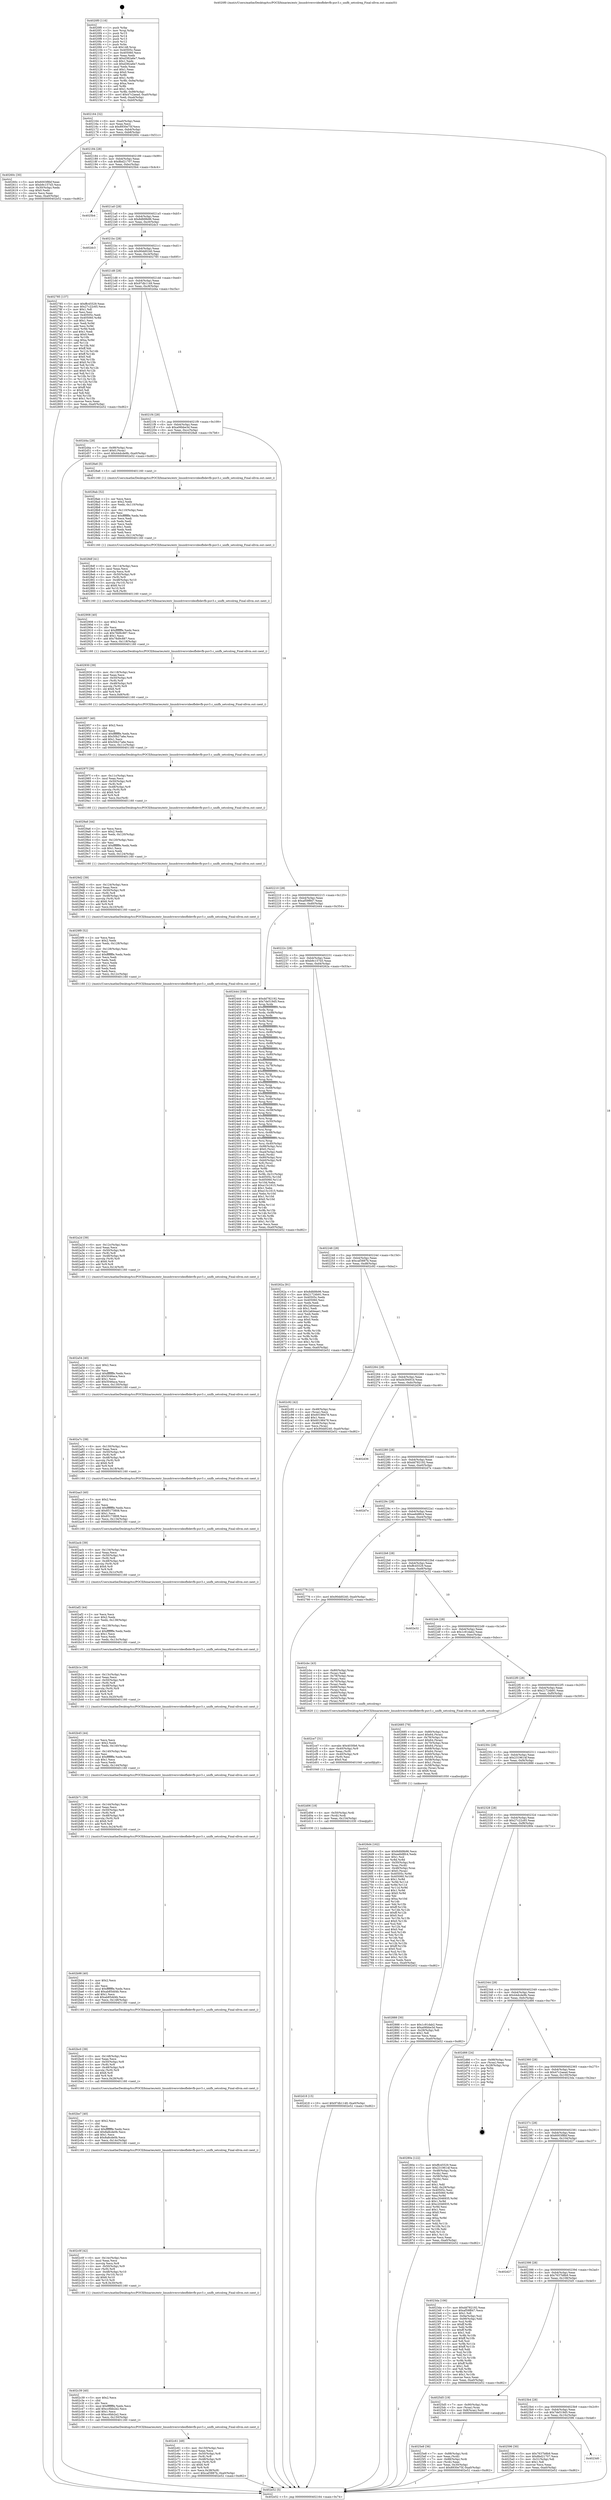 digraph "0x4020f0" {
  label = "0x4020f0 (/mnt/c/Users/mathe/Desktop/tcc/POCII/binaries/extr_linuxdriversvideofbdevfb-puv3.c_unifb_setcolreg_Final-ollvm.out::main(0))"
  labelloc = "t"
  node[shape=record]

  Entry [label="",width=0.3,height=0.3,shape=circle,fillcolor=black,style=filled]
  "0x402164" [label="{
     0x402164 [32]\l
     | [instrs]\l
     &nbsp;&nbsp;0x402164 \<+6\>: mov -0xa0(%rbp),%eax\l
     &nbsp;&nbsp;0x40216a \<+2\>: mov %eax,%ecx\l
     &nbsp;&nbsp;0x40216c \<+6\>: sub $0x8930e75f,%ecx\l
     &nbsp;&nbsp;0x402172 \<+6\>: mov %eax,-0xb4(%rbp)\l
     &nbsp;&nbsp;0x402178 \<+6\>: mov %ecx,-0xb8(%rbp)\l
     &nbsp;&nbsp;0x40217e \<+6\>: je 000000000040260c \<main+0x51c\>\l
  }"]
  "0x40260c" [label="{
     0x40260c [30]\l
     | [instrs]\l
     &nbsp;&nbsp;0x40260c \<+5\>: mov $0x6003f8bf,%eax\l
     &nbsp;&nbsp;0x402611 \<+5\>: mov $0xb9c157d3,%ecx\l
     &nbsp;&nbsp;0x402616 \<+3\>: mov -0x30(%rbp),%edx\l
     &nbsp;&nbsp;0x402619 \<+3\>: cmp $0x0,%edx\l
     &nbsp;&nbsp;0x40261c \<+3\>: cmove %ecx,%eax\l
     &nbsp;&nbsp;0x40261f \<+6\>: mov %eax,-0xa0(%rbp)\l
     &nbsp;&nbsp;0x402625 \<+5\>: jmp 0000000000402e52 \<main+0xd62\>\l
  }"]
  "0x402184" [label="{
     0x402184 [28]\l
     | [instrs]\l
     &nbsp;&nbsp;0x402184 \<+5\>: jmp 0000000000402189 \<main+0x99\>\l
     &nbsp;&nbsp;0x402189 \<+6\>: mov -0xb4(%rbp),%eax\l
     &nbsp;&nbsp;0x40218f \<+5\>: sub $0x8bd21707,%eax\l
     &nbsp;&nbsp;0x402194 \<+6\>: mov %eax,-0xbc(%rbp)\l
     &nbsp;&nbsp;0x40219a \<+6\>: je 00000000004025b4 \<main+0x4c4\>\l
  }"]
  Exit [label="",width=0.3,height=0.3,shape=circle,fillcolor=black,style=filled,peripheries=2]
  "0x4025b4" [label="{
     0x4025b4\l
  }", style=dashed]
  "0x4021a0" [label="{
     0x4021a0 [28]\l
     | [instrs]\l
     &nbsp;&nbsp;0x4021a0 \<+5\>: jmp 00000000004021a5 \<main+0xb5\>\l
     &nbsp;&nbsp;0x4021a5 \<+6\>: mov -0xb4(%rbp),%eax\l
     &nbsp;&nbsp;0x4021ab \<+5\>: sub $0x8dfd9b96,%eax\l
     &nbsp;&nbsp;0x4021b0 \<+6\>: mov %eax,-0xc0(%rbp)\l
     &nbsp;&nbsp;0x4021b6 \<+6\>: je 0000000000402dc3 \<main+0xcd3\>\l
  }"]
  "0x402d18" [label="{
     0x402d18 [15]\l
     | [instrs]\l
     &nbsp;&nbsp;0x402d18 \<+10\>: movl $0x97db1149,-0xa0(%rbp)\l
     &nbsp;&nbsp;0x402d22 \<+5\>: jmp 0000000000402e52 \<main+0xd62\>\l
  }"]
  "0x402dc3" [label="{
     0x402dc3\l
  }", style=dashed]
  "0x4021bc" [label="{
     0x4021bc [28]\l
     | [instrs]\l
     &nbsp;&nbsp;0x4021bc \<+5\>: jmp 00000000004021c1 \<main+0xd1\>\l
     &nbsp;&nbsp;0x4021c1 \<+6\>: mov -0xb4(%rbp),%eax\l
     &nbsp;&nbsp;0x4021c7 \<+5\>: sub $0x90dd0240,%eax\l
     &nbsp;&nbsp;0x4021cc \<+6\>: mov %eax,-0xc4(%rbp)\l
     &nbsp;&nbsp;0x4021d2 \<+6\>: je 0000000000402785 \<main+0x695\>\l
  }"]
  "0x402d06" [label="{
     0x402d06 [18]\l
     | [instrs]\l
     &nbsp;&nbsp;0x402d06 \<+4\>: mov -0x50(%rbp),%rdi\l
     &nbsp;&nbsp;0x402d0a \<+3\>: mov (%rdi),%rdi\l
     &nbsp;&nbsp;0x402d0d \<+6\>: mov %eax,-0x154(%rbp)\l
     &nbsp;&nbsp;0x402d13 \<+5\>: call 0000000000401030 \<free@plt\>\l
     | [calls]\l
     &nbsp;&nbsp;0x401030 \{1\} (unknown)\l
  }"]
  "0x402785" [label="{
     0x402785 [137]\l
     | [instrs]\l
     &nbsp;&nbsp;0x402785 \<+5\>: mov $0xffc45529,%eax\l
     &nbsp;&nbsp;0x40278a \<+5\>: mov $0x27c22c65,%ecx\l
     &nbsp;&nbsp;0x40278f \<+2\>: mov $0x1,%dl\l
     &nbsp;&nbsp;0x402791 \<+2\>: xor %esi,%esi\l
     &nbsp;&nbsp;0x402793 \<+7\>: mov 0x40505c,%edi\l
     &nbsp;&nbsp;0x40279a \<+8\>: mov 0x405060,%r8d\l
     &nbsp;&nbsp;0x4027a2 \<+3\>: sub $0x1,%esi\l
     &nbsp;&nbsp;0x4027a5 \<+3\>: mov %edi,%r9d\l
     &nbsp;&nbsp;0x4027a8 \<+3\>: add %esi,%r9d\l
     &nbsp;&nbsp;0x4027ab \<+4\>: imul %r9d,%edi\l
     &nbsp;&nbsp;0x4027af \<+3\>: and $0x1,%edi\l
     &nbsp;&nbsp;0x4027b2 \<+3\>: cmp $0x0,%edi\l
     &nbsp;&nbsp;0x4027b5 \<+4\>: sete %r10b\l
     &nbsp;&nbsp;0x4027b9 \<+4\>: cmp $0xa,%r8d\l
     &nbsp;&nbsp;0x4027bd \<+4\>: setl %r11b\l
     &nbsp;&nbsp;0x4027c1 \<+3\>: mov %r10b,%bl\l
     &nbsp;&nbsp;0x4027c4 \<+3\>: xor $0xff,%bl\l
     &nbsp;&nbsp;0x4027c7 \<+3\>: mov %r11b,%r14b\l
     &nbsp;&nbsp;0x4027ca \<+4\>: xor $0xff,%r14b\l
     &nbsp;&nbsp;0x4027ce \<+3\>: xor $0x0,%dl\l
     &nbsp;&nbsp;0x4027d1 \<+3\>: mov %bl,%r15b\l
     &nbsp;&nbsp;0x4027d4 \<+4\>: and $0x0,%r15b\l
     &nbsp;&nbsp;0x4027d8 \<+3\>: and %dl,%r10b\l
     &nbsp;&nbsp;0x4027db \<+3\>: mov %r14b,%r12b\l
     &nbsp;&nbsp;0x4027de \<+4\>: and $0x0,%r12b\l
     &nbsp;&nbsp;0x4027e2 \<+3\>: and %dl,%r11b\l
     &nbsp;&nbsp;0x4027e5 \<+3\>: or %r10b,%r15b\l
     &nbsp;&nbsp;0x4027e8 \<+3\>: or %r11b,%r12b\l
     &nbsp;&nbsp;0x4027eb \<+3\>: xor %r12b,%r15b\l
     &nbsp;&nbsp;0x4027ee \<+3\>: or %r14b,%bl\l
     &nbsp;&nbsp;0x4027f1 \<+3\>: xor $0xff,%bl\l
     &nbsp;&nbsp;0x4027f4 \<+3\>: or $0x0,%dl\l
     &nbsp;&nbsp;0x4027f7 \<+2\>: and %dl,%bl\l
     &nbsp;&nbsp;0x4027f9 \<+3\>: or %bl,%r15b\l
     &nbsp;&nbsp;0x4027fc \<+4\>: test $0x1,%r15b\l
     &nbsp;&nbsp;0x402800 \<+3\>: cmovne %ecx,%eax\l
     &nbsp;&nbsp;0x402803 \<+6\>: mov %eax,-0xa0(%rbp)\l
     &nbsp;&nbsp;0x402809 \<+5\>: jmp 0000000000402e52 \<main+0xd62\>\l
  }"]
  "0x4021d8" [label="{
     0x4021d8 [28]\l
     | [instrs]\l
     &nbsp;&nbsp;0x4021d8 \<+5\>: jmp 00000000004021dd \<main+0xed\>\l
     &nbsp;&nbsp;0x4021dd \<+6\>: mov -0xb4(%rbp),%eax\l
     &nbsp;&nbsp;0x4021e3 \<+5\>: sub $0x97db1149,%eax\l
     &nbsp;&nbsp;0x4021e8 \<+6\>: mov %eax,-0xc8(%rbp)\l
     &nbsp;&nbsp;0x4021ee \<+6\>: je 0000000000402d4a \<main+0xc5a\>\l
  }"]
  "0x402ce7" [label="{
     0x402ce7 [31]\l
     | [instrs]\l
     &nbsp;&nbsp;0x402ce7 \<+10\>: movabs $0x4030b6,%rdi\l
     &nbsp;&nbsp;0x402cf1 \<+4\>: mov -0x40(%rbp),%r9\l
     &nbsp;&nbsp;0x402cf5 \<+3\>: mov %eax,(%r9)\l
     &nbsp;&nbsp;0x402cf8 \<+4\>: mov -0x40(%rbp),%r9\l
     &nbsp;&nbsp;0x402cfc \<+3\>: mov (%r9),%esi\l
     &nbsp;&nbsp;0x402cff \<+2\>: mov $0x0,%al\l
     &nbsp;&nbsp;0x402d01 \<+5\>: call 0000000000401040 \<printf@plt\>\l
     | [calls]\l
     &nbsp;&nbsp;0x401040 \{1\} (unknown)\l
  }"]
  "0x402d4a" [label="{
     0x402d4a [28]\l
     | [instrs]\l
     &nbsp;&nbsp;0x402d4a \<+7\>: mov -0x98(%rbp),%rax\l
     &nbsp;&nbsp;0x402d51 \<+6\>: movl $0x0,(%rax)\l
     &nbsp;&nbsp;0x402d57 \<+10\>: movl $0x44dcde9b,-0xa0(%rbp)\l
     &nbsp;&nbsp;0x402d61 \<+5\>: jmp 0000000000402e52 \<main+0xd62\>\l
  }"]
  "0x4021f4" [label="{
     0x4021f4 [28]\l
     | [instrs]\l
     &nbsp;&nbsp;0x4021f4 \<+5\>: jmp 00000000004021f9 \<main+0x109\>\l
     &nbsp;&nbsp;0x4021f9 \<+6\>: mov -0xb4(%rbp),%eax\l
     &nbsp;&nbsp;0x4021ff \<+5\>: sub $0xa06bbe3d,%eax\l
     &nbsp;&nbsp;0x402204 \<+6\>: mov %eax,-0xcc(%rbp)\l
     &nbsp;&nbsp;0x40220a \<+6\>: je 00000000004028a6 \<main+0x7b6\>\l
  }"]
  "0x402c61" [label="{
     0x402c61 [49]\l
     | [instrs]\l
     &nbsp;&nbsp;0x402c61 \<+6\>: mov -0x150(%rbp),%ecx\l
     &nbsp;&nbsp;0x402c67 \<+3\>: imul %eax,%ecx\l
     &nbsp;&nbsp;0x402c6a \<+4\>: mov -0x50(%rbp),%r8\l
     &nbsp;&nbsp;0x402c6e \<+3\>: mov (%r8),%r8\l
     &nbsp;&nbsp;0x402c71 \<+4\>: mov -0x48(%rbp),%r9\l
     &nbsp;&nbsp;0x402c75 \<+3\>: movslq (%r9),%r9\l
     &nbsp;&nbsp;0x402c78 \<+4\>: shl $0x6,%r9\l
     &nbsp;&nbsp;0x402c7c \<+3\>: add %r9,%r8\l
     &nbsp;&nbsp;0x402c7f \<+4\>: mov %ecx,0x38(%r8)\l
     &nbsp;&nbsp;0x402c83 \<+10\>: movl $0xcaf3887b,-0xa0(%rbp)\l
     &nbsp;&nbsp;0x402c8d \<+5\>: jmp 0000000000402e52 \<main+0xd62\>\l
  }"]
  "0x4028a6" [label="{
     0x4028a6 [5]\l
     | [instrs]\l
     &nbsp;&nbsp;0x4028a6 \<+5\>: call 0000000000401160 \<next_i\>\l
     | [calls]\l
     &nbsp;&nbsp;0x401160 \{1\} (/mnt/c/Users/mathe/Desktop/tcc/POCII/binaries/extr_linuxdriversvideofbdevfb-puv3.c_unifb_setcolreg_Final-ollvm.out::next_i)\l
  }"]
  "0x402210" [label="{
     0x402210 [28]\l
     | [instrs]\l
     &nbsp;&nbsp;0x402210 \<+5\>: jmp 0000000000402215 \<main+0x125\>\l
     &nbsp;&nbsp;0x402215 \<+6\>: mov -0xb4(%rbp),%eax\l
     &nbsp;&nbsp;0x40221b \<+5\>: sub $0xaf59f847,%eax\l
     &nbsp;&nbsp;0x402220 \<+6\>: mov %eax,-0xd0(%rbp)\l
     &nbsp;&nbsp;0x402226 \<+6\>: je 0000000000402444 \<main+0x354\>\l
  }"]
  "0x402c39" [label="{
     0x402c39 [40]\l
     | [instrs]\l
     &nbsp;&nbsp;0x402c39 \<+5\>: mov $0x2,%ecx\l
     &nbsp;&nbsp;0x402c3e \<+1\>: cltd\l
     &nbsp;&nbsp;0x402c3f \<+2\>: idiv %ecx\l
     &nbsp;&nbsp;0x402c41 \<+6\>: imul $0xfffffffe,%edx,%ecx\l
     &nbsp;&nbsp;0x402c47 \<+6\>: add $0xcc6bb2e2,%ecx\l
     &nbsp;&nbsp;0x402c4d \<+3\>: add $0x1,%ecx\l
     &nbsp;&nbsp;0x402c50 \<+6\>: sub $0xcc6bb2e2,%ecx\l
     &nbsp;&nbsp;0x402c56 \<+6\>: mov %ecx,-0x150(%rbp)\l
     &nbsp;&nbsp;0x402c5c \<+5\>: call 0000000000401160 \<next_i\>\l
     | [calls]\l
     &nbsp;&nbsp;0x401160 \{1\} (/mnt/c/Users/mathe/Desktop/tcc/POCII/binaries/extr_linuxdriversvideofbdevfb-puv3.c_unifb_setcolreg_Final-ollvm.out::next_i)\l
  }"]
  "0x402444" [label="{
     0x402444 [338]\l
     | [instrs]\l
     &nbsp;&nbsp;0x402444 \<+5\>: mov $0xdd782192,%eax\l
     &nbsp;&nbsp;0x402449 \<+5\>: mov $0x7de519d5,%ecx\l
     &nbsp;&nbsp;0x40244e \<+3\>: mov %rsp,%rdx\l
     &nbsp;&nbsp;0x402451 \<+4\>: add $0xfffffffffffffff0,%rdx\l
     &nbsp;&nbsp;0x402455 \<+3\>: mov %rdx,%rsp\l
     &nbsp;&nbsp;0x402458 \<+7\>: mov %rdx,-0x98(%rbp)\l
     &nbsp;&nbsp;0x40245f \<+3\>: mov %rsp,%rdx\l
     &nbsp;&nbsp;0x402462 \<+4\>: add $0xfffffffffffffff0,%rdx\l
     &nbsp;&nbsp;0x402466 \<+3\>: mov %rdx,%rsp\l
     &nbsp;&nbsp;0x402469 \<+3\>: mov %rsp,%rsi\l
     &nbsp;&nbsp;0x40246c \<+4\>: add $0xfffffffffffffff0,%rsi\l
     &nbsp;&nbsp;0x402470 \<+3\>: mov %rsi,%rsp\l
     &nbsp;&nbsp;0x402473 \<+7\>: mov %rsi,-0x90(%rbp)\l
     &nbsp;&nbsp;0x40247a \<+3\>: mov %rsp,%rsi\l
     &nbsp;&nbsp;0x40247d \<+4\>: add $0xfffffffffffffff0,%rsi\l
     &nbsp;&nbsp;0x402481 \<+3\>: mov %rsi,%rsp\l
     &nbsp;&nbsp;0x402484 \<+7\>: mov %rsi,-0x88(%rbp)\l
     &nbsp;&nbsp;0x40248b \<+3\>: mov %rsp,%rsi\l
     &nbsp;&nbsp;0x40248e \<+4\>: add $0xfffffffffffffff0,%rsi\l
     &nbsp;&nbsp;0x402492 \<+3\>: mov %rsi,%rsp\l
     &nbsp;&nbsp;0x402495 \<+4\>: mov %rsi,-0x80(%rbp)\l
     &nbsp;&nbsp;0x402499 \<+3\>: mov %rsp,%rsi\l
     &nbsp;&nbsp;0x40249c \<+4\>: add $0xfffffffffffffff0,%rsi\l
     &nbsp;&nbsp;0x4024a0 \<+3\>: mov %rsi,%rsp\l
     &nbsp;&nbsp;0x4024a3 \<+4\>: mov %rsi,-0x78(%rbp)\l
     &nbsp;&nbsp;0x4024a7 \<+3\>: mov %rsp,%rsi\l
     &nbsp;&nbsp;0x4024aa \<+4\>: add $0xfffffffffffffff0,%rsi\l
     &nbsp;&nbsp;0x4024ae \<+3\>: mov %rsi,%rsp\l
     &nbsp;&nbsp;0x4024b1 \<+4\>: mov %rsi,-0x70(%rbp)\l
     &nbsp;&nbsp;0x4024b5 \<+3\>: mov %rsp,%rsi\l
     &nbsp;&nbsp;0x4024b8 \<+4\>: add $0xfffffffffffffff0,%rsi\l
     &nbsp;&nbsp;0x4024bc \<+3\>: mov %rsi,%rsp\l
     &nbsp;&nbsp;0x4024bf \<+4\>: mov %rsi,-0x68(%rbp)\l
     &nbsp;&nbsp;0x4024c3 \<+3\>: mov %rsp,%rsi\l
     &nbsp;&nbsp;0x4024c6 \<+4\>: add $0xfffffffffffffff0,%rsi\l
     &nbsp;&nbsp;0x4024ca \<+3\>: mov %rsi,%rsp\l
     &nbsp;&nbsp;0x4024cd \<+4\>: mov %rsi,-0x60(%rbp)\l
     &nbsp;&nbsp;0x4024d1 \<+3\>: mov %rsp,%rsi\l
     &nbsp;&nbsp;0x4024d4 \<+4\>: add $0xfffffffffffffff0,%rsi\l
     &nbsp;&nbsp;0x4024d8 \<+3\>: mov %rsi,%rsp\l
     &nbsp;&nbsp;0x4024db \<+4\>: mov %rsi,-0x58(%rbp)\l
     &nbsp;&nbsp;0x4024df \<+3\>: mov %rsp,%rsi\l
     &nbsp;&nbsp;0x4024e2 \<+4\>: add $0xfffffffffffffff0,%rsi\l
     &nbsp;&nbsp;0x4024e6 \<+3\>: mov %rsi,%rsp\l
     &nbsp;&nbsp;0x4024e9 \<+4\>: mov %rsi,-0x50(%rbp)\l
     &nbsp;&nbsp;0x4024ed \<+3\>: mov %rsp,%rsi\l
     &nbsp;&nbsp;0x4024f0 \<+4\>: add $0xfffffffffffffff0,%rsi\l
     &nbsp;&nbsp;0x4024f4 \<+3\>: mov %rsi,%rsp\l
     &nbsp;&nbsp;0x4024f7 \<+4\>: mov %rsi,-0x48(%rbp)\l
     &nbsp;&nbsp;0x4024fb \<+3\>: mov %rsp,%rsi\l
     &nbsp;&nbsp;0x4024fe \<+4\>: add $0xfffffffffffffff0,%rsi\l
     &nbsp;&nbsp;0x402502 \<+3\>: mov %rsi,%rsp\l
     &nbsp;&nbsp;0x402505 \<+4\>: mov %rsi,-0x40(%rbp)\l
     &nbsp;&nbsp;0x402509 \<+7\>: mov -0x98(%rbp),%rsi\l
     &nbsp;&nbsp;0x402510 \<+6\>: movl $0x0,(%rsi)\l
     &nbsp;&nbsp;0x402516 \<+6\>: mov -0xa4(%rbp),%edi\l
     &nbsp;&nbsp;0x40251c \<+2\>: mov %edi,(%rdx)\l
     &nbsp;&nbsp;0x40251e \<+7\>: mov -0x90(%rbp),%rsi\l
     &nbsp;&nbsp;0x402525 \<+7\>: mov -0xb0(%rbp),%r8\l
     &nbsp;&nbsp;0x40252c \<+3\>: mov %r8,(%rsi)\l
     &nbsp;&nbsp;0x40252f \<+3\>: cmpl $0x2,(%rdx)\l
     &nbsp;&nbsp;0x402532 \<+4\>: setne %r9b\l
     &nbsp;&nbsp;0x402536 \<+4\>: and $0x1,%r9b\l
     &nbsp;&nbsp;0x40253a \<+4\>: mov %r9b,-0x31(%rbp)\l
     &nbsp;&nbsp;0x40253e \<+8\>: mov 0x40505c,%r10d\l
     &nbsp;&nbsp;0x402546 \<+8\>: mov 0x405060,%r11d\l
     &nbsp;&nbsp;0x40254e \<+3\>: mov %r10d,%ebx\l
     &nbsp;&nbsp;0x402551 \<+6\>: add $0xe15c1615,%ebx\l
     &nbsp;&nbsp;0x402557 \<+3\>: sub $0x1,%ebx\l
     &nbsp;&nbsp;0x40255a \<+6\>: sub $0xe15c1615,%ebx\l
     &nbsp;&nbsp;0x402560 \<+4\>: imul %ebx,%r10d\l
     &nbsp;&nbsp;0x402564 \<+4\>: and $0x1,%r10d\l
     &nbsp;&nbsp;0x402568 \<+4\>: cmp $0x0,%r10d\l
     &nbsp;&nbsp;0x40256c \<+4\>: sete %r9b\l
     &nbsp;&nbsp;0x402570 \<+4\>: cmp $0xa,%r11d\l
     &nbsp;&nbsp;0x402574 \<+4\>: setl %r14b\l
     &nbsp;&nbsp;0x402578 \<+3\>: mov %r9b,%r15b\l
     &nbsp;&nbsp;0x40257b \<+3\>: and %r14b,%r15b\l
     &nbsp;&nbsp;0x40257e \<+3\>: xor %r14b,%r9b\l
     &nbsp;&nbsp;0x402581 \<+3\>: or %r9b,%r15b\l
     &nbsp;&nbsp;0x402584 \<+4\>: test $0x1,%r15b\l
     &nbsp;&nbsp;0x402588 \<+3\>: cmovne %ecx,%eax\l
     &nbsp;&nbsp;0x40258b \<+6\>: mov %eax,-0xa0(%rbp)\l
     &nbsp;&nbsp;0x402591 \<+5\>: jmp 0000000000402e52 \<main+0xd62\>\l
  }"]
  "0x40222c" [label="{
     0x40222c [28]\l
     | [instrs]\l
     &nbsp;&nbsp;0x40222c \<+5\>: jmp 0000000000402231 \<main+0x141\>\l
     &nbsp;&nbsp;0x402231 \<+6\>: mov -0xb4(%rbp),%eax\l
     &nbsp;&nbsp;0x402237 \<+5\>: sub $0xb9c157d3,%eax\l
     &nbsp;&nbsp;0x40223c \<+6\>: mov %eax,-0xd4(%rbp)\l
     &nbsp;&nbsp;0x402242 \<+6\>: je 000000000040262a \<main+0x53a\>\l
  }"]
  "0x402c0f" [label="{
     0x402c0f [42]\l
     | [instrs]\l
     &nbsp;&nbsp;0x402c0f \<+6\>: mov -0x14c(%rbp),%ecx\l
     &nbsp;&nbsp;0x402c15 \<+3\>: imul %eax,%ecx\l
     &nbsp;&nbsp;0x402c18 \<+3\>: movslq %ecx,%r8\l
     &nbsp;&nbsp;0x402c1b \<+4\>: mov -0x50(%rbp),%r9\l
     &nbsp;&nbsp;0x402c1f \<+3\>: mov (%r9),%r9\l
     &nbsp;&nbsp;0x402c22 \<+4\>: mov -0x48(%rbp),%r10\l
     &nbsp;&nbsp;0x402c26 \<+3\>: movslq (%r10),%r10\l
     &nbsp;&nbsp;0x402c29 \<+4\>: shl $0x6,%r10\l
     &nbsp;&nbsp;0x402c2d \<+3\>: add %r10,%r9\l
     &nbsp;&nbsp;0x402c30 \<+4\>: mov %r8,0x30(%r9)\l
     &nbsp;&nbsp;0x402c34 \<+5\>: call 0000000000401160 \<next_i\>\l
     | [calls]\l
     &nbsp;&nbsp;0x401160 \{1\} (/mnt/c/Users/mathe/Desktop/tcc/POCII/binaries/extr_linuxdriversvideofbdevfb-puv3.c_unifb_setcolreg_Final-ollvm.out::next_i)\l
  }"]
  "0x40262a" [label="{
     0x40262a [91]\l
     | [instrs]\l
     &nbsp;&nbsp;0x40262a \<+5\>: mov $0x8dfd9b96,%eax\l
     &nbsp;&nbsp;0x40262f \<+5\>: mov $0x21724b91,%ecx\l
     &nbsp;&nbsp;0x402634 \<+7\>: mov 0x40505c,%edx\l
     &nbsp;&nbsp;0x40263b \<+7\>: mov 0x405060,%esi\l
     &nbsp;&nbsp;0x402642 \<+2\>: mov %edx,%edi\l
     &nbsp;&nbsp;0x402644 \<+6\>: add $0x2a64eae1,%edi\l
     &nbsp;&nbsp;0x40264a \<+3\>: sub $0x1,%edi\l
     &nbsp;&nbsp;0x40264d \<+6\>: sub $0x2a64eae1,%edi\l
     &nbsp;&nbsp;0x402653 \<+3\>: imul %edi,%edx\l
     &nbsp;&nbsp;0x402656 \<+3\>: and $0x1,%edx\l
     &nbsp;&nbsp;0x402659 \<+3\>: cmp $0x0,%edx\l
     &nbsp;&nbsp;0x40265c \<+4\>: sete %r8b\l
     &nbsp;&nbsp;0x402660 \<+3\>: cmp $0xa,%esi\l
     &nbsp;&nbsp;0x402663 \<+4\>: setl %r9b\l
     &nbsp;&nbsp;0x402667 \<+3\>: mov %r8b,%r10b\l
     &nbsp;&nbsp;0x40266a \<+3\>: and %r9b,%r10b\l
     &nbsp;&nbsp;0x40266d \<+3\>: xor %r9b,%r8b\l
     &nbsp;&nbsp;0x402670 \<+3\>: or %r8b,%r10b\l
     &nbsp;&nbsp;0x402673 \<+4\>: test $0x1,%r10b\l
     &nbsp;&nbsp;0x402677 \<+3\>: cmovne %ecx,%eax\l
     &nbsp;&nbsp;0x40267a \<+6\>: mov %eax,-0xa0(%rbp)\l
     &nbsp;&nbsp;0x402680 \<+5\>: jmp 0000000000402e52 \<main+0xd62\>\l
  }"]
  "0x402248" [label="{
     0x402248 [28]\l
     | [instrs]\l
     &nbsp;&nbsp;0x402248 \<+5\>: jmp 000000000040224d \<main+0x15d\>\l
     &nbsp;&nbsp;0x40224d \<+6\>: mov -0xb4(%rbp),%eax\l
     &nbsp;&nbsp;0x402253 \<+5\>: sub $0xcaf3887b,%eax\l
     &nbsp;&nbsp;0x402258 \<+6\>: mov %eax,-0xd8(%rbp)\l
     &nbsp;&nbsp;0x40225e \<+6\>: je 0000000000402c92 \<main+0xba2\>\l
  }"]
  "0x402be7" [label="{
     0x402be7 [40]\l
     | [instrs]\l
     &nbsp;&nbsp;0x402be7 \<+5\>: mov $0x2,%ecx\l
     &nbsp;&nbsp;0x402bec \<+1\>: cltd\l
     &nbsp;&nbsp;0x402bed \<+2\>: idiv %ecx\l
     &nbsp;&nbsp;0x402bef \<+6\>: imul $0xfffffffe,%edx,%ecx\l
     &nbsp;&nbsp;0x402bf5 \<+6\>: add $0x8a8cde0b,%ecx\l
     &nbsp;&nbsp;0x402bfb \<+3\>: add $0x1,%ecx\l
     &nbsp;&nbsp;0x402bfe \<+6\>: sub $0x8a8cde0b,%ecx\l
     &nbsp;&nbsp;0x402c04 \<+6\>: mov %ecx,-0x14c(%rbp)\l
     &nbsp;&nbsp;0x402c0a \<+5\>: call 0000000000401160 \<next_i\>\l
     | [calls]\l
     &nbsp;&nbsp;0x401160 \{1\} (/mnt/c/Users/mathe/Desktop/tcc/POCII/binaries/extr_linuxdriversvideofbdevfb-puv3.c_unifb_setcolreg_Final-ollvm.out::next_i)\l
  }"]
  "0x402c92" [label="{
     0x402c92 [42]\l
     | [instrs]\l
     &nbsp;&nbsp;0x402c92 \<+4\>: mov -0x48(%rbp),%rax\l
     &nbsp;&nbsp;0x402c96 \<+2\>: mov (%rax),%ecx\l
     &nbsp;&nbsp;0x402c98 \<+6\>: add $0x60198478,%ecx\l
     &nbsp;&nbsp;0x402c9e \<+3\>: add $0x1,%ecx\l
     &nbsp;&nbsp;0x402ca1 \<+6\>: sub $0x60198478,%ecx\l
     &nbsp;&nbsp;0x402ca7 \<+4\>: mov -0x48(%rbp),%rax\l
     &nbsp;&nbsp;0x402cab \<+2\>: mov %ecx,(%rax)\l
     &nbsp;&nbsp;0x402cad \<+10\>: movl $0x90dd0240,-0xa0(%rbp)\l
     &nbsp;&nbsp;0x402cb7 \<+5\>: jmp 0000000000402e52 \<main+0xd62\>\l
  }"]
  "0x402264" [label="{
     0x402264 [28]\l
     | [instrs]\l
     &nbsp;&nbsp;0x402264 \<+5\>: jmp 0000000000402269 \<main+0x179\>\l
     &nbsp;&nbsp;0x402269 \<+6\>: mov -0xb4(%rbp),%eax\l
     &nbsp;&nbsp;0x40226f \<+5\>: sub $0xd439491b,%eax\l
     &nbsp;&nbsp;0x402274 \<+6\>: mov %eax,-0xdc(%rbp)\l
     &nbsp;&nbsp;0x40227a \<+6\>: je 0000000000402d36 \<main+0xc46\>\l
  }"]
  "0x402bc0" [label="{
     0x402bc0 [39]\l
     | [instrs]\l
     &nbsp;&nbsp;0x402bc0 \<+6\>: mov -0x148(%rbp),%ecx\l
     &nbsp;&nbsp;0x402bc6 \<+3\>: imul %eax,%ecx\l
     &nbsp;&nbsp;0x402bc9 \<+4\>: mov -0x50(%rbp),%r8\l
     &nbsp;&nbsp;0x402bcd \<+3\>: mov (%r8),%r8\l
     &nbsp;&nbsp;0x402bd0 \<+4\>: mov -0x48(%rbp),%r9\l
     &nbsp;&nbsp;0x402bd4 \<+3\>: movslq (%r9),%r9\l
     &nbsp;&nbsp;0x402bd7 \<+4\>: shl $0x6,%r9\l
     &nbsp;&nbsp;0x402bdb \<+3\>: add %r9,%r8\l
     &nbsp;&nbsp;0x402bde \<+4\>: mov %ecx,0x28(%r8)\l
     &nbsp;&nbsp;0x402be2 \<+5\>: call 0000000000401160 \<next_i\>\l
     | [calls]\l
     &nbsp;&nbsp;0x401160 \{1\} (/mnt/c/Users/mathe/Desktop/tcc/POCII/binaries/extr_linuxdriversvideofbdevfb-puv3.c_unifb_setcolreg_Final-ollvm.out::next_i)\l
  }"]
  "0x402d36" [label="{
     0x402d36\l
  }", style=dashed]
  "0x402280" [label="{
     0x402280 [28]\l
     | [instrs]\l
     &nbsp;&nbsp;0x402280 \<+5\>: jmp 0000000000402285 \<main+0x195\>\l
     &nbsp;&nbsp;0x402285 \<+6\>: mov -0xb4(%rbp),%eax\l
     &nbsp;&nbsp;0x40228b \<+5\>: sub $0xdd782192,%eax\l
     &nbsp;&nbsp;0x402290 \<+6\>: mov %eax,-0xe0(%rbp)\l
     &nbsp;&nbsp;0x402296 \<+6\>: je 0000000000402d7e \<main+0xc8e\>\l
  }"]
  "0x402b98" [label="{
     0x402b98 [40]\l
     | [instrs]\l
     &nbsp;&nbsp;0x402b98 \<+5\>: mov $0x2,%ecx\l
     &nbsp;&nbsp;0x402b9d \<+1\>: cltd\l
     &nbsp;&nbsp;0x402b9e \<+2\>: idiv %ecx\l
     &nbsp;&nbsp;0x402ba0 \<+6\>: imul $0xfffffffe,%edx,%ecx\l
     &nbsp;&nbsp;0x402ba6 \<+6\>: add $0xab85dd4b,%ecx\l
     &nbsp;&nbsp;0x402bac \<+3\>: add $0x1,%ecx\l
     &nbsp;&nbsp;0x402baf \<+6\>: sub $0xab85dd4b,%ecx\l
     &nbsp;&nbsp;0x402bb5 \<+6\>: mov %ecx,-0x148(%rbp)\l
     &nbsp;&nbsp;0x402bbb \<+5\>: call 0000000000401160 \<next_i\>\l
     | [calls]\l
     &nbsp;&nbsp;0x401160 \{1\} (/mnt/c/Users/mathe/Desktop/tcc/POCII/binaries/extr_linuxdriversvideofbdevfb-puv3.c_unifb_setcolreg_Final-ollvm.out::next_i)\l
  }"]
  "0x402d7e" [label="{
     0x402d7e\l
  }", style=dashed]
  "0x40229c" [label="{
     0x40229c [28]\l
     | [instrs]\l
     &nbsp;&nbsp;0x40229c \<+5\>: jmp 00000000004022a1 \<main+0x1b1\>\l
     &nbsp;&nbsp;0x4022a1 \<+6\>: mov -0xb4(%rbp),%eax\l
     &nbsp;&nbsp;0x4022a7 \<+5\>: sub $0xee6d8fc4,%eax\l
     &nbsp;&nbsp;0x4022ac \<+6\>: mov %eax,-0xe4(%rbp)\l
     &nbsp;&nbsp;0x4022b2 \<+6\>: je 0000000000402776 \<main+0x686\>\l
  }"]
  "0x402b71" [label="{
     0x402b71 [39]\l
     | [instrs]\l
     &nbsp;&nbsp;0x402b71 \<+6\>: mov -0x144(%rbp),%ecx\l
     &nbsp;&nbsp;0x402b77 \<+3\>: imul %eax,%ecx\l
     &nbsp;&nbsp;0x402b7a \<+4\>: mov -0x50(%rbp),%r8\l
     &nbsp;&nbsp;0x402b7e \<+3\>: mov (%r8),%r8\l
     &nbsp;&nbsp;0x402b81 \<+4\>: mov -0x48(%rbp),%r9\l
     &nbsp;&nbsp;0x402b85 \<+3\>: movslq (%r9),%r9\l
     &nbsp;&nbsp;0x402b88 \<+4\>: shl $0x6,%r9\l
     &nbsp;&nbsp;0x402b8c \<+3\>: add %r9,%r8\l
     &nbsp;&nbsp;0x402b8f \<+4\>: mov %ecx,0x24(%r8)\l
     &nbsp;&nbsp;0x402b93 \<+5\>: call 0000000000401160 \<next_i\>\l
     | [calls]\l
     &nbsp;&nbsp;0x401160 \{1\} (/mnt/c/Users/mathe/Desktop/tcc/POCII/binaries/extr_linuxdriversvideofbdevfb-puv3.c_unifb_setcolreg_Final-ollvm.out::next_i)\l
  }"]
  "0x402776" [label="{
     0x402776 [15]\l
     | [instrs]\l
     &nbsp;&nbsp;0x402776 \<+10\>: movl $0x90dd0240,-0xa0(%rbp)\l
     &nbsp;&nbsp;0x402780 \<+5\>: jmp 0000000000402e52 \<main+0xd62\>\l
  }"]
  "0x4022b8" [label="{
     0x4022b8 [28]\l
     | [instrs]\l
     &nbsp;&nbsp;0x4022b8 \<+5\>: jmp 00000000004022bd \<main+0x1cd\>\l
     &nbsp;&nbsp;0x4022bd \<+6\>: mov -0xb4(%rbp),%eax\l
     &nbsp;&nbsp;0x4022c3 \<+5\>: sub $0xffc45529,%eax\l
     &nbsp;&nbsp;0x4022c8 \<+6\>: mov %eax,-0xe8(%rbp)\l
     &nbsp;&nbsp;0x4022ce \<+6\>: je 0000000000402e32 \<main+0xd42\>\l
  }"]
  "0x402b45" [label="{
     0x402b45 [44]\l
     | [instrs]\l
     &nbsp;&nbsp;0x402b45 \<+2\>: xor %ecx,%ecx\l
     &nbsp;&nbsp;0x402b47 \<+5\>: mov $0x2,%edx\l
     &nbsp;&nbsp;0x402b4c \<+6\>: mov %edx,-0x140(%rbp)\l
     &nbsp;&nbsp;0x402b52 \<+1\>: cltd\l
     &nbsp;&nbsp;0x402b53 \<+6\>: mov -0x140(%rbp),%esi\l
     &nbsp;&nbsp;0x402b59 \<+2\>: idiv %esi\l
     &nbsp;&nbsp;0x402b5b \<+6\>: imul $0xfffffffe,%edx,%edx\l
     &nbsp;&nbsp;0x402b61 \<+3\>: sub $0x1,%ecx\l
     &nbsp;&nbsp;0x402b64 \<+2\>: sub %ecx,%edx\l
     &nbsp;&nbsp;0x402b66 \<+6\>: mov %edx,-0x144(%rbp)\l
     &nbsp;&nbsp;0x402b6c \<+5\>: call 0000000000401160 \<next_i\>\l
     | [calls]\l
     &nbsp;&nbsp;0x401160 \{1\} (/mnt/c/Users/mathe/Desktop/tcc/POCII/binaries/extr_linuxdriversvideofbdevfb-puv3.c_unifb_setcolreg_Final-ollvm.out::next_i)\l
  }"]
  "0x402e32" [label="{
     0x402e32\l
  }", style=dashed]
  "0x4022d4" [label="{
     0x4022d4 [28]\l
     | [instrs]\l
     &nbsp;&nbsp;0x4022d4 \<+5\>: jmp 00000000004022d9 \<main+0x1e9\>\l
     &nbsp;&nbsp;0x4022d9 \<+6\>: mov -0xb4(%rbp),%eax\l
     &nbsp;&nbsp;0x4022df \<+5\>: sub $0x1c91dab2,%eax\l
     &nbsp;&nbsp;0x4022e4 \<+6\>: mov %eax,-0xec(%rbp)\l
     &nbsp;&nbsp;0x4022ea \<+6\>: je 0000000000402cbc \<main+0xbcc\>\l
  }"]
  "0x402b1e" [label="{
     0x402b1e [39]\l
     | [instrs]\l
     &nbsp;&nbsp;0x402b1e \<+6\>: mov -0x13c(%rbp),%ecx\l
     &nbsp;&nbsp;0x402b24 \<+3\>: imul %eax,%ecx\l
     &nbsp;&nbsp;0x402b27 \<+4\>: mov -0x50(%rbp),%r8\l
     &nbsp;&nbsp;0x402b2b \<+3\>: mov (%r8),%r8\l
     &nbsp;&nbsp;0x402b2e \<+4\>: mov -0x48(%rbp),%r9\l
     &nbsp;&nbsp;0x402b32 \<+3\>: movslq (%r9),%r9\l
     &nbsp;&nbsp;0x402b35 \<+4\>: shl $0x6,%r9\l
     &nbsp;&nbsp;0x402b39 \<+3\>: add %r9,%r8\l
     &nbsp;&nbsp;0x402b3c \<+4\>: mov %ecx,0x20(%r8)\l
     &nbsp;&nbsp;0x402b40 \<+5\>: call 0000000000401160 \<next_i\>\l
     | [calls]\l
     &nbsp;&nbsp;0x401160 \{1\} (/mnt/c/Users/mathe/Desktop/tcc/POCII/binaries/extr_linuxdriversvideofbdevfb-puv3.c_unifb_setcolreg_Final-ollvm.out::next_i)\l
  }"]
  "0x402cbc" [label="{
     0x402cbc [43]\l
     | [instrs]\l
     &nbsp;&nbsp;0x402cbc \<+4\>: mov -0x80(%rbp),%rax\l
     &nbsp;&nbsp;0x402cc0 \<+2\>: mov (%rax),%edi\l
     &nbsp;&nbsp;0x402cc2 \<+4\>: mov -0x78(%rbp),%rax\l
     &nbsp;&nbsp;0x402cc6 \<+2\>: mov (%rax),%esi\l
     &nbsp;&nbsp;0x402cc8 \<+4\>: mov -0x70(%rbp),%rax\l
     &nbsp;&nbsp;0x402ccc \<+2\>: mov (%rax),%edx\l
     &nbsp;&nbsp;0x402cce \<+4\>: mov -0x68(%rbp),%rax\l
     &nbsp;&nbsp;0x402cd2 \<+2\>: mov (%rax),%ecx\l
     &nbsp;&nbsp;0x402cd4 \<+4\>: mov -0x60(%rbp),%rax\l
     &nbsp;&nbsp;0x402cd8 \<+3\>: mov (%rax),%r8d\l
     &nbsp;&nbsp;0x402cdb \<+4\>: mov -0x50(%rbp),%rax\l
     &nbsp;&nbsp;0x402cdf \<+3\>: mov (%rax),%r9\l
     &nbsp;&nbsp;0x402ce2 \<+5\>: call 0000000000401620 \<unifb_setcolreg\>\l
     | [calls]\l
     &nbsp;&nbsp;0x401620 \{1\} (/mnt/c/Users/mathe/Desktop/tcc/POCII/binaries/extr_linuxdriversvideofbdevfb-puv3.c_unifb_setcolreg_Final-ollvm.out::unifb_setcolreg)\l
  }"]
  "0x4022f0" [label="{
     0x4022f0 [28]\l
     | [instrs]\l
     &nbsp;&nbsp;0x4022f0 \<+5\>: jmp 00000000004022f5 \<main+0x205\>\l
     &nbsp;&nbsp;0x4022f5 \<+6\>: mov -0xb4(%rbp),%eax\l
     &nbsp;&nbsp;0x4022fb \<+5\>: sub $0x21724b91,%eax\l
     &nbsp;&nbsp;0x402300 \<+6\>: mov %eax,-0xf0(%rbp)\l
     &nbsp;&nbsp;0x402306 \<+6\>: je 0000000000402685 \<main+0x595\>\l
  }"]
  "0x402af2" [label="{
     0x402af2 [44]\l
     | [instrs]\l
     &nbsp;&nbsp;0x402af2 \<+2\>: xor %ecx,%ecx\l
     &nbsp;&nbsp;0x402af4 \<+5\>: mov $0x2,%edx\l
     &nbsp;&nbsp;0x402af9 \<+6\>: mov %edx,-0x138(%rbp)\l
     &nbsp;&nbsp;0x402aff \<+1\>: cltd\l
     &nbsp;&nbsp;0x402b00 \<+6\>: mov -0x138(%rbp),%esi\l
     &nbsp;&nbsp;0x402b06 \<+2\>: idiv %esi\l
     &nbsp;&nbsp;0x402b08 \<+6\>: imul $0xfffffffe,%edx,%edx\l
     &nbsp;&nbsp;0x402b0e \<+3\>: sub $0x1,%ecx\l
     &nbsp;&nbsp;0x402b11 \<+2\>: sub %ecx,%edx\l
     &nbsp;&nbsp;0x402b13 \<+6\>: mov %edx,-0x13c(%rbp)\l
     &nbsp;&nbsp;0x402b19 \<+5\>: call 0000000000401160 \<next_i\>\l
     | [calls]\l
     &nbsp;&nbsp;0x401160 \{1\} (/mnt/c/Users/mathe/Desktop/tcc/POCII/binaries/extr_linuxdriversvideofbdevfb-puv3.c_unifb_setcolreg_Final-ollvm.out::next_i)\l
  }"]
  "0x402685" [label="{
     0x402685 [79]\l
     | [instrs]\l
     &nbsp;&nbsp;0x402685 \<+4\>: mov -0x80(%rbp),%rax\l
     &nbsp;&nbsp;0x402689 \<+6\>: movl $0x64,(%rax)\l
     &nbsp;&nbsp;0x40268f \<+4\>: mov -0x78(%rbp),%rax\l
     &nbsp;&nbsp;0x402693 \<+6\>: movl $0x64,(%rax)\l
     &nbsp;&nbsp;0x402699 \<+4\>: mov -0x70(%rbp),%rax\l
     &nbsp;&nbsp;0x40269d \<+6\>: movl $0x64,(%rax)\l
     &nbsp;&nbsp;0x4026a3 \<+4\>: mov -0x68(%rbp),%rax\l
     &nbsp;&nbsp;0x4026a7 \<+6\>: movl $0x64,(%rax)\l
     &nbsp;&nbsp;0x4026ad \<+4\>: mov -0x60(%rbp),%rax\l
     &nbsp;&nbsp;0x4026b1 \<+6\>: movl $0x64,(%rax)\l
     &nbsp;&nbsp;0x4026b7 \<+4\>: mov -0x58(%rbp),%rax\l
     &nbsp;&nbsp;0x4026bb \<+6\>: movl $0x1,(%rax)\l
     &nbsp;&nbsp;0x4026c1 \<+4\>: mov -0x58(%rbp),%rax\l
     &nbsp;&nbsp;0x4026c5 \<+3\>: movslq (%rax),%rax\l
     &nbsp;&nbsp;0x4026c8 \<+4\>: shl $0x6,%rax\l
     &nbsp;&nbsp;0x4026cc \<+3\>: mov %rax,%rdi\l
     &nbsp;&nbsp;0x4026cf \<+5\>: call 0000000000401050 \<malloc@plt\>\l
     | [calls]\l
     &nbsp;&nbsp;0x401050 \{1\} (unknown)\l
  }"]
  "0x40230c" [label="{
     0x40230c [28]\l
     | [instrs]\l
     &nbsp;&nbsp;0x40230c \<+5\>: jmp 0000000000402311 \<main+0x221\>\l
     &nbsp;&nbsp;0x402311 \<+6\>: mov -0xb4(%rbp),%eax\l
     &nbsp;&nbsp;0x402317 \<+5\>: sub $0x2319614f,%eax\l
     &nbsp;&nbsp;0x40231c \<+6\>: mov %eax,-0xf4(%rbp)\l
     &nbsp;&nbsp;0x402322 \<+6\>: je 0000000000402888 \<main+0x798\>\l
  }"]
  "0x402acb" [label="{
     0x402acb [39]\l
     | [instrs]\l
     &nbsp;&nbsp;0x402acb \<+6\>: mov -0x134(%rbp),%ecx\l
     &nbsp;&nbsp;0x402ad1 \<+3\>: imul %eax,%ecx\l
     &nbsp;&nbsp;0x402ad4 \<+4\>: mov -0x50(%rbp),%r8\l
     &nbsp;&nbsp;0x402ad8 \<+3\>: mov (%r8),%r8\l
     &nbsp;&nbsp;0x402adb \<+4\>: mov -0x48(%rbp),%r9\l
     &nbsp;&nbsp;0x402adf \<+3\>: movslq (%r9),%r9\l
     &nbsp;&nbsp;0x402ae2 \<+4\>: shl $0x6,%r9\l
     &nbsp;&nbsp;0x402ae6 \<+3\>: add %r9,%r8\l
     &nbsp;&nbsp;0x402ae9 \<+4\>: mov %ecx,0x1c(%r8)\l
     &nbsp;&nbsp;0x402aed \<+5\>: call 0000000000401160 \<next_i\>\l
     | [calls]\l
     &nbsp;&nbsp;0x401160 \{1\} (/mnt/c/Users/mathe/Desktop/tcc/POCII/binaries/extr_linuxdriversvideofbdevfb-puv3.c_unifb_setcolreg_Final-ollvm.out::next_i)\l
  }"]
  "0x402888" [label="{
     0x402888 [30]\l
     | [instrs]\l
     &nbsp;&nbsp;0x402888 \<+5\>: mov $0x1c91dab2,%eax\l
     &nbsp;&nbsp;0x40288d \<+5\>: mov $0xa06bbe3d,%ecx\l
     &nbsp;&nbsp;0x402892 \<+3\>: mov -0x29(%rbp),%dl\l
     &nbsp;&nbsp;0x402895 \<+3\>: test $0x1,%dl\l
     &nbsp;&nbsp;0x402898 \<+3\>: cmovne %ecx,%eax\l
     &nbsp;&nbsp;0x40289b \<+6\>: mov %eax,-0xa0(%rbp)\l
     &nbsp;&nbsp;0x4028a1 \<+5\>: jmp 0000000000402e52 \<main+0xd62\>\l
  }"]
  "0x402328" [label="{
     0x402328 [28]\l
     | [instrs]\l
     &nbsp;&nbsp;0x402328 \<+5\>: jmp 000000000040232d \<main+0x23d\>\l
     &nbsp;&nbsp;0x40232d \<+6\>: mov -0xb4(%rbp),%eax\l
     &nbsp;&nbsp;0x402333 \<+5\>: sub $0x27c22c65,%eax\l
     &nbsp;&nbsp;0x402338 \<+6\>: mov %eax,-0xf8(%rbp)\l
     &nbsp;&nbsp;0x40233e \<+6\>: je 000000000040280e \<main+0x71e\>\l
  }"]
  "0x402aa3" [label="{
     0x402aa3 [40]\l
     | [instrs]\l
     &nbsp;&nbsp;0x402aa3 \<+5\>: mov $0x2,%ecx\l
     &nbsp;&nbsp;0x402aa8 \<+1\>: cltd\l
     &nbsp;&nbsp;0x402aa9 \<+2\>: idiv %ecx\l
     &nbsp;&nbsp;0x402aab \<+6\>: imul $0xfffffffe,%edx,%ecx\l
     &nbsp;&nbsp;0x402ab1 \<+6\>: add $0x85173808,%ecx\l
     &nbsp;&nbsp;0x402ab7 \<+3\>: add $0x1,%ecx\l
     &nbsp;&nbsp;0x402aba \<+6\>: sub $0x85173808,%ecx\l
     &nbsp;&nbsp;0x402ac0 \<+6\>: mov %ecx,-0x134(%rbp)\l
     &nbsp;&nbsp;0x402ac6 \<+5\>: call 0000000000401160 \<next_i\>\l
     | [calls]\l
     &nbsp;&nbsp;0x401160 \{1\} (/mnt/c/Users/mathe/Desktop/tcc/POCII/binaries/extr_linuxdriversvideofbdevfb-puv3.c_unifb_setcolreg_Final-ollvm.out::next_i)\l
  }"]
  "0x40280e" [label="{
     0x40280e [122]\l
     | [instrs]\l
     &nbsp;&nbsp;0x40280e \<+5\>: mov $0xffc45529,%eax\l
     &nbsp;&nbsp;0x402813 \<+5\>: mov $0x2319614f,%ecx\l
     &nbsp;&nbsp;0x402818 \<+4\>: mov -0x48(%rbp),%rdx\l
     &nbsp;&nbsp;0x40281c \<+2\>: mov (%rdx),%esi\l
     &nbsp;&nbsp;0x40281e \<+4\>: mov -0x58(%rbp),%rdx\l
     &nbsp;&nbsp;0x402822 \<+2\>: cmp (%rdx),%esi\l
     &nbsp;&nbsp;0x402824 \<+4\>: setl %dil\l
     &nbsp;&nbsp;0x402828 \<+4\>: and $0x1,%dil\l
     &nbsp;&nbsp;0x40282c \<+4\>: mov %dil,-0x29(%rbp)\l
     &nbsp;&nbsp;0x402830 \<+7\>: mov 0x40505c,%esi\l
     &nbsp;&nbsp;0x402837 \<+8\>: mov 0x405060,%r8d\l
     &nbsp;&nbsp;0x40283f \<+3\>: mov %esi,%r9d\l
     &nbsp;&nbsp;0x402842 \<+7\>: add $0xc2046935,%r9d\l
     &nbsp;&nbsp;0x402849 \<+4\>: sub $0x1,%r9d\l
     &nbsp;&nbsp;0x40284d \<+7\>: sub $0xc2046935,%r9d\l
     &nbsp;&nbsp;0x402854 \<+4\>: imul %r9d,%esi\l
     &nbsp;&nbsp;0x402858 \<+3\>: and $0x1,%esi\l
     &nbsp;&nbsp;0x40285b \<+3\>: cmp $0x0,%esi\l
     &nbsp;&nbsp;0x40285e \<+4\>: sete %dil\l
     &nbsp;&nbsp;0x402862 \<+4\>: cmp $0xa,%r8d\l
     &nbsp;&nbsp;0x402866 \<+4\>: setl %r10b\l
     &nbsp;&nbsp;0x40286a \<+3\>: mov %dil,%r11b\l
     &nbsp;&nbsp;0x40286d \<+3\>: and %r10b,%r11b\l
     &nbsp;&nbsp;0x402870 \<+3\>: xor %r10b,%dil\l
     &nbsp;&nbsp;0x402873 \<+3\>: or %dil,%r11b\l
     &nbsp;&nbsp;0x402876 \<+4\>: test $0x1,%r11b\l
     &nbsp;&nbsp;0x40287a \<+3\>: cmovne %ecx,%eax\l
     &nbsp;&nbsp;0x40287d \<+6\>: mov %eax,-0xa0(%rbp)\l
     &nbsp;&nbsp;0x402883 \<+5\>: jmp 0000000000402e52 \<main+0xd62\>\l
  }"]
  "0x402344" [label="{
     0x402344 [28]\l
     | [instrs]\l
     &nbsp;&nbsp;0x402344 \<+5\>: jmp 0000000000402349 \<main+0x259\>\l
     &nbsp;&nbsp;0x402349 \<+6\>: mov -0xb4(%rbp),%eax\l
     &nbsp;&nbsp;0x40234f \<+5\>: sub $0x44dcde9b,%eax\l
     &nbsp;&nbsp;0x402354 \<+6\>: mov %eax,-0xfc(%rbp)\l
     &nbsp;&nbsp;0x40235a \<+6\>: je 0000000000402d66 \<main+0xc76\>\l
  }"]
  "0x402a7c" [label="{
     0x402a7c [39]\l
     | [instrs]\l
     &nbsp;&nbsp;0x402a7c \<+6\>: mov -0x130(%rbp),%ecx\l
     &nbsp;&nbsp;0x402a82 \<+3\>: imul %eax,%ecx\l
     &nbsp;&nbsp;0x402a85 \<+4\>: mov -0x50(%rbp),%r8\l
     &nbsp;&nbsp;0x402a89 \<+3\>: mov (%r8),%r8\l
     &nbsp;&nbsp;0x402a8c \<+4\>: mov -0x48(%rbp),%r9\l
     &nbsp;&nbsp;0x402a90 \<+3\>: movslq (%r9),%r9\l
     &nbsp;&nbsp;0x402a93 \<+4\>: shl $0x6,%r9\l
     &nbsp;&nbsp;0x402a97 \<+3\>: add %r9,%r8\l
     &nbsp;&nbsp;0x402a9a \<+4\>: mov %ecx,0x18(%r8)\l
     &nbsp;&nbsp;0x402a9e \<+5\>: call 0000000000401160 \<next_i\>\l
     | [calls]\l
     &nbsp;&nbsp;0x401160 \{1\} (/mnt/c/Users/mathe/Desktop/tcc/POCII/binaries/extr_linuxdriversvideofbdevfb-puv3.c_unifb_setcolreg_Final-ollvm.out::next_i)\l
  }"]
  "0x402d66" [label="{
     0x402d66 [24]\l
     | [instrs]\l
     &nbsp;&nbsp;0x402d66 \<+7\>: mov -0x98(%rbp),%rax\l
     &nbsp;&nbsp;0x402d6d \<+2\>: mov (%rax),%eax\l
     &nbsp;&nbsp;0x402d6f \<+4\>: lea -0x28(%rbp),%rsp\l
     &nbsp;&nbsp;0x402d73 \<+1\>: pop %rbx\l
     &nbsp;&nbsp;0x402d74 \<+2\>: pop %r12\l
     &nbsp;&nbsp;0x402d76 \<+2\>: pop %r13\l
     &nbsp;&nbsp;0x402d78 \<+2\>: pop %r14\l
     &nbsp;&nbsp;0x402d7a \<+2\>: pop %r15\l
     &nbsp;&nbsp;0x402d7c \<+1\>: pop %rbp\l
     &nbsp;&nbsp;0x402d7d \<+1\>: ret\l
  }"]
  "0x402360" [label="{
     0x402360 [28]\l
     | [instrs]\l
     &nbsp;&nbsp;0x402360 \<+5\>: jmp 0000000000402365 \<main+0x275\>\l
     &nbsp;&nbsp;0x402365 \<+6\>: mov -0xb4(%rbp),%eax\l
     &nbsp;&nbsp;0x40236b \<+5\>: sub $0x47c2aead,%eax\l
     &nbsp;&nbsp;0x402370 \<+6\>: mov %eax,-0x100(%rbp)\l
     &nbsp;&nbsp;0x402376 \<+6\>: je 00000000004023da \<main+0x2ea\>\l
  }"]
  "0x402a54" [label="{
     0x402a54 [40]\l
     | [instrs]\l
     &nbsp;&nbsp;0x402a54 \<+5\>: mov $0x2,%ecx\l
     &nbsp;&nbsp;0x402a59 \<+1\>: cltd\l
     &nbsp;&nbsp;0x402a5a \<+2\>: idiv %ecx\l
     &nbsp;&nbsp;0x402a5c \<+6\>: imul $0xfffffffe,%edx,%ecx\l
     &nbsp;&nbsp;0x402a62 \<+6\>: sub $0x5046aca,%ecx\l
     &nbsp;&nbsp;0x402a68 \<+3\>: add $0x1,%ecx\l
     &nbsp;&nbsp;0x402a6b \<+6\>: add $0x5046aca,%ecx\l
     &nbsp;&nbsp;0x402a71 \<+6\>: mov %ecx,-0x130(%rbp)\l
     &nbsp;&nbsp;0x402a77 \<+5\>: call 0000000000401160 \<next_i\>\l
     | [calls]\l
     &nbsp;&nbsp;0x401160 \{1\} (/mnt/c/Users/mathe/Desktop/tcc/POCII/binaries/extr_linuxdriversvideofbdevfb-puv3.c_unifb_setcolreg_Final-ollvm.out::next_i)\l
  }"]
  "0x4023da" [label="{
     0x4023da [106]\l
     | [instrs]\l
     &nbsp;&nbsp;0x4023da \<+5\>: mov $0xdd782192,%eax\l
     &nbsp;&nbsp;0x4023df \<+5\>: mov $0xaf59f847,%ecx\l
     &nbsp;&nbsp;0x4023e4 \<+2\>: mov $0x1,%dl\l
     &nbsp;&nbsp;0x4023e6 \<+7\>: mov -0x9a(%rbp),%sil\l
     &nbsp;&nbsp;0x4023ed \<+7\>: mov -0x99(%rbp),%dil\l
     &nbsp;&nbsp;0x4023f4 \<+3\>: mov %sil,%r8b\l
     &nbsp;&nbsp;0x4023f7 \<+4\>: xor $0xff,%r8b\l
     &nbsp;&nbsp;0x4023fb \<+3\>: mov %dil,%r9b\l
     &nbsp;&nbsp;0x4023fe \<+4\>: xor $0xff,%r9b\l
     &nbsp;&nbsp;0x402402 \<+3\>: xor $0x1,%dl\l
     &nbsp;&nbsp;0x402405 \<+3\>: mov %r8b,%r10b\l
     &nbsp;&nbsp;0x402408 \<+4\>: and $0xff,%r10b\l
     &nbsp;&nbsp;0x40240c \<+3\>: and %dl,%sil\l
     &nbsp;&nbsp;0x40240f \<+3\>: mov %r9b,%r11b\l
     &nbsp;&nbsp;0x402412 \<+4\>: and $0xff,%r11b\l
     &nbsp;&nbsp;0x402416 \<+3\>: and %dl,%dil\l
     &nbsp;&nbsp;0x402419 \<+3\>: or %sil,%r10b\l
     &nbsp;&nbsp;0x40241c \<+3\>: or %dil,%r11b\l
     &nbsp;&nbsp;0x40241f \<+3\>: xor %r11b,%r10b\l
     &nbsp;&nbsp;0x402422 \<+3\>: or %r9b,%r8b\l
     &nbsp;&nbsp;0x402425 \<+4\>: xor $0xff,%r8b\l
     &nbsp;&nbsp;0x402429 \<+3\>: or $0x1,%dl\l
     &nbsp;&nbsp;0x40242c \<+3\>: and %dl,%r8b\l
     &nbsp;&nbsp;0x40242f \<+3\>: or %r8b,%r10b\l
     &nbsp;&nbsp;0x402432 \<+4\>: test $0x1,%r10b\l
     &nbsp;&nbsp;0x402436 \<+3\>: cmovne %ecx,%eax\l
     &nbsp;&nbsp;0x402439 \<+6\>: mov %eax,-0xa0(%rbp)\l
     &nbsp;&nbsp;0x40243f \<+5\>: jmp 0000000000402e52 \<main+0xd62\>\l
  }"]
  "0x40237c" [label="{
     0x40237c [28]\l
     | [instrs]\l
     &nbsp;&nbsp;0x40237c \<+5\>: jmp 0000000000402381 \<main+0x291\>\l
     &nbsp;&nbsp;0x402381 \<+6\>: mov -0xb4(%rbp),%eax\l
     &nbsp;&nbsp;0x402387 \<+5\>: sub $0x6003f8bf,%eax\l
     &nbsp;&nbsp;0x40238c \<+6\>: mov %eax,-0x104(%rbp)\l
     &nbsp;&nbsp;0x402392 \<+6\>: je 0000000000402d27 \<main+0xc37\>\l
  }"]
  "0x402e52" [label="{
     0x402e52 [5]\l
     | [instrs]\l
     &nbsp;&nbsp;0x402e52 \<+5\>: jmp 0000000000402164 \<main+0x74\>\l
  }"]
  "0x4020f0" [label="{
     0x4020f0 [116]\l
     | [instrs]\l
     &nbsp;&nbsp;0x4020f0 \<+1\>: push %rbp\l
     &nbsp;&nbsp;0x4020f1 \<+3\>: mov %rsp,%rbp\l
     &nbsp;&nbsp;0x4020f4 \<+2\>: push %r15\l
     &nbsp;&nbsp;0x4020f6 \<+2\>: push %r14\l
     &nbsp;&nbsp;0x4020f8 \<+2\>: push %r13\l
     &nbsp;&nbsp;0x4020fa \<+2\>: push %r12\l
     &nbsp;&nbsp;0x4020fc \<+1\>: push %rbx\l
     &nbsp;&nbsp;0x4020fd \<+7\>: sub $0x148,%rsp\l
     &nbsp;&nbsp;0x402104 \<+7\>: mov 0x40505c,%eax\l
     &nbsp;&nbsp;0x40210b \<+7\>: mov 0x405060,%ecx\l
     &nbsp;&nbsp;0x402112 \<+2\>: mov %eax,%edx\l
     &nbsp;&nbsp;0x402114 \<+6\>: add $0xd382a6e7,%edx\l
     &nbsp;&nbsp;0x40211a \<+3\>: sub $0x1,%edx\l
     &nbsp;&nbsp;0x40211d \<+6\>: sub $0xd382a6e7,%edx\l
     &nbsp;&nbsp;0x402123 \<+3\>: imul %edx,%eax\l
     &nbsp;&nbsp;0x402126 \<+3\>: and $0x1,%eax\l
     &nbsp;&nbsp;0x402129 \<+3\>: cmp $0x0,%eax\l
     &nbsp;&nbsp;0x40212c \<+4\>: sete %r8b\l
     &nbsp;&nbsp;0x402130 \<+4\>: and $0x1,%r8b\l
     &nbsp;&nbsp;0x402134 \<+7\>: mov %r8b,-0x9a(%rbp)\l
     &nbsp;&nbsp;0x40213b \<+3\>: cmp $0xa,%ecx\l
     &nbsp;&nbsp;0x40213e \<+4\>: setl %r8b\l
     &nbsp;&nbsp;0x402142 \<+4\>: and $0x1,%r8b\l
     &nbsp;&nbsp;0x402146 \<+7\>: mov %r8b,-0x99(%rbp)\l
     &nbsp;&nbsp;0x40214d \<+10\>: movl $0x47c2aead,-0xa0(%rbp)\l
     &nbsp;&nbsp;0x402157 \<+6\>: mov %edi,-0xa4(%rbp)\l
     &nbsp;&nbsp;0x40215d \<+7\>: mov %rsi,-0xb0(%rbp)\l
  }"]
  "0x402a2d" [label="{
     0x402a2d [39]\l
     | [instrs]\l
     &nbsp;&nbsp;0x402a2d \<+6\>: mov -0x12c(%rbp),%ecx\l
     &nbsp;&nbsp;0x402a33 \<+3\>: imul %eax,%ecx\l
     &nbsp;&nbsp;0x402a36 \<+4\>: mov -0x50(%rbp),%r8\l
     &nbsp;&nbsp;0x402a3a \<+3\>: mov (%r8),%r8\l
     &nbsp;&nbsp;0x402a3d \<+4\>: mov -0x48(%rbp),%r9\l
     &nbsp;&nbsp;0x402a41 \<+3\>: movslq (%r9),%r9\l
     &nbsp;&nbsp;0x402a44 \<+4\>: shl $0x6,%r9\l
     &nbsp;&nbsp;0x402a48 \<+3\>: add %r9,%r8\l
     &nbsp;&nbsp;0x402a4b \<+4\>: mov %ecx,0x14(%r8)\l
     &nbsp;&nbsp;0x402a4f \<+5\>: call 0000000000401160 \<next_i\>\l
     | [calls]\l
     &nbsp;&nbsp;0x401160 \{1\} (/mnt/c/Users/mathe/Desktop/tcc/POCII/binaries/extr_linuxdriversvideofbdevfb-puv3.c_unifb_setcolreg_Final-ollvm.out::next_i)\l
  }"]
  "0x4029f9" [label="{
     0x4029f9 [52]\l
     | [instrs]\l
     &nbsp;&nbsp;0x4029f9 \<+2\>: xor %ecx,%ecx\l
     &nbsp;&nbsp;0x4029fb \<+5\>: mov $0x2,%edx\l
     &nbsp;&nbsp;0x402a00 \<+6\>: mov %edx,-0x128(%rbp)\l
     &nbsp;&nbsp;0x402a06 \<+1\>: cltd\l
     &nbsp;&nbsp;0x402a07 \<+6\>: mov -0x128(%rbp),%esi\l
     &nbsp;&nbsp;0x402a0d \<+2\>: idiv %esi\l
     &nbsp;&nbsp;0x402a0f \<+6\>: imul $0xfffffffe,%edx,%edx\l
     &nbsp;&nbsp;0x402a15 \<+2\>: mov %ecx,%edi\l
     &nbsp;&nbsp;0x402a17 \<+2\>: sub %edx,%edi\l
     &nbsp;&nbsp;0x402a19 \<+2\>: mov %ecx,%edx\l
     &nbsp;&nbsp;0x402a1b \<+3\>: sub $0x1,%edx\l
     &nbsp;&nbsp;0x402a1e \<+2\>: add %edx,%edi\l
     &nbsp;&nbsp;0x402a20 \<+2\>: sub %edi,%ecx\l
     &nbsp;&nbsp;0x402a22 \<+6\>: mov %ecx,-0x12c(%rbp)\l
     &nbsp;&nbsp;0x402a28 \<+5\>: call 0000000000401160 \<next_i\>\l
     | [calls]\l
     &nbsp;&nbsp;0x401160 \{1\} (/mnt/c/Users/mathe/Desktop/tcc/POCII/binaries/extr_linuxdriversvideofbdevfb-puv3.c_unifb_setcolreg_Final-ollvm.out::next_i)\l
  }"]
  "0x402d27" [label="{
     0x402d27\l
  }", style=dashed]
  "0x402398" [label="{
     0x402398 [28]\l
     | [instrs]\l
     &nbsp;&nbsp;0x402398 \<+5\>: jmp 000000000040239d \<main+0x2ad\>\l
     &nbsp;&nbsp;0x40239d \<+6\>: mov -0xb4(%rbp),%eax\l
     &nbsp;&nbsp;0x4023a3 \<+5\>: sub $0x7637b8b9,%eax\l
     &nbsp;&nbsp;0x4023a8 \<+6\>: mov %eax,-0x108(%rbp)\l
     &nbsp;&nbsp;0x4023ae \<+6\>: je 00000000004025d5 \<main+0x4e5\>\l
  }"]
  "0x4029d2" [label="{
     0x4029d2 [39]\l
     | [instrs]\l
     &nbsp;&nbsp;0x4029d2 \<+6\>: mov -0x124(%rbp),%ecx\l
     &nbsp;&nbsp;0x4029d8 \<+3\>: imul %eax,%ecx\l
     &nbsp;&nbsp;0x4029db \<+4\>: mov -0x50(%rbp),%r8\l
     &nbsp;&nbsp;0x4029df \<+3\>: mov (%r8),%r8\l
     &nbsp;&nbsp;0x4029e2 \<+4\>: mov -0x48(%rbp),%r9\l
     &nbsp;&nbsp;0x4029e6 \<+3\>: movslq (%r9),%r9\l
     &nbsp;&nbsp;0x4029e9 \<+4\>: shl $0x6,%r9\l
     &nbsp;&nbsp;0x4029ed \<+3\>: add %r9,%r8\l
     &nbsp;&nbsp;0x4029f0 \<+4\>: mov %ecx,0x10(%r8)\l
     &nbsp;&nbsp;0x4029f4 \<+5\>: call 0000000000401160 \<next_i\>\l
     | [calls]\l
     &nbsp;&nbsp;0x401160 \{1\} (/mnt/c/Users/mathe/Desktop/tcc/POCII/binaries/extr_linuxdriversvideofbdevfb-puv3.c_unifb_setcolreg_Final-ollvm.out::next_i)\l
  }"]
  "0x4025d5" [label="{
     0x4025d5 [19]\l
     | [instrs]\l
     &nbsp;&nbsp;0x4025d5 \<+7\>: mov -0x90(%rbp),%rax\l
     &nbsp;&nbsp;0x4025dc \<+3\>: mov (%rax),%rax\l
     &nbsp;&nbsp;0x4025df \<+4\>: mov 0x8(%rax),%rdi\l
     &nbsp;&nbsp;0x4025e3 \<+5\>: call 0000000000401060 \<atoi@plt\>\l
     | [calls]\l
     &nbsp;&nbsp;0x401060 \{1\} (unknown)\l
  }"]
  "0x4023b4" [label="{
     0x4023b4 [28]\l
     | [instrs]\l
     &nbsp;&nbsp;0x4023b4 \<+5\>: jmp 00000000004023b9 \<main+0x2c9\>\l
     &nbsp;&nbsp;0x4023b9 \<+6\>: mov -0xb4(%rbp),%eax\l
     &nbsp;&nbsp;0x4023bf \<+5\>: sub $0x7de519d5,%eax\l
     &nbsp;&nbsp;0x4023c4 \<+6\>: mov %eax,-0x10c(%rbp)\l
     &nbsp;&nbsp;0x4023ca \<+6\>: je 0000000000402596 \<main+0x4a6\>\l
  }"]
  "0x4029a6" [label="{
     0x4029a6 [44]\l
     | [instrs]\l
     &nbsp;&nbsp;0x4029a6 \<+2\>: xor %ecx,%ecx\l
     &nbsp;&nbsp;0x4029a8 \<+5\>: mov $0x2,%edx\l
     &nbsp;&nbsp;0x4029ad \<+6\>: mov %edx,-0x120(%rbp)\l
     &nbsp;&nbsp;0x4029b3 \<+1\>: cltd\l
     &nbsp;&nbsp;0x4029b4 \<+6\>: mov -0x120(%rbp),%esi\l
     &nbsp;&nbsp;0x4029ba \<+2\>: idiv %esi\l
     &nbsp;&nbsp;0x4029bc \<+6\>: imul $0xfffffffe,%edx,%edx\l
     &nbsp;&nbsp;0x4029c2 \<+3\>: sub $0x1,%ecx\l
     &nbsp;&nbsp;0x4029c5 \<+2\>: sub %ecx,%edx\l
     &nbsp;&nbsp;0x4029c7 \<+6\>: mov %edx,-0x124(%rbp)\l
     &nbsp;&nbsp;0x4029cd \<+5\>: call 0000000000401160 \<next_i\>\l
     | [calls]\l
     &nbsp;&nbsp;0x401160 \{1\} (/mnt/c/Users/mathe/Desktop/tcc/POCII/binaries/extr_linuxdriversvideofbdevfb-puv3.c_unifb_setcolreg_Final-ollvm.out::next_i)\l
  }"]
  "0x402596" [label="{
     0x402596 [30]\l
     | [instrs]\l
     &nbsp;&nbsp;0x402596 \<+5\>: mov $0x7637b8b9,%eax\l
     &nbsp;&nbsp;0x40259b \<+5\>: mov $0x8bd21707,%ecx\l
     &nbsp;&nbsp;0x4025a0 \<+3\>: mov -0x31(%rbp),%dl\l
     &nbsp;&nbsp;0x4025a3 \<+3\>: test $0x1,%dl\l
     &nbsp;&nbsp;0x4025a6 \<+3\>: cmovne %ecx,%eax\l
     &nbsp;&nbsp;0x4025a9 \<+6\>: mov %eax,-0xa0(%rbp)\l
     &nbsp;&nbsp;0x4025af \<+5\>: jmp 0000000000402e52 \<main+0xd62\>\l
  }"]
  "0x4023d0" [label="{
     0x4023d0\l
  }", style=dashed]
  "0x4025e8" [label="{
     0x4025e8 [36]\l
     | [instrs]\l
     &nbsp;&nbsp;0x4025e8 \<+7\>: mov -0x88(%rbp),%rdi\l
     &nbsp;&nbsp;0x4025ef \<+2\>: mov %eax,(%rdi)\l
     &nbsp;&nbsp;0x4025f1 \<+7\>: mov -0x88(%rbp),%rdi\l
     &nbsp;&nbsp;0x4025f8 \<+2\>: mov (%rdi),%eax\l
     &nbsp;&nbsp;0x4025fa \<+3\>: mov %eax,-0x30(%rbp)\l
     &nbsp;&nbsp;0x4025fd \<+10\>: movl $0x8930e75f,-0xa0(%rbp)\l
     &nbsp;&nbsp;0x402607 \<+5\>: jmp 0000000000402e52 \<main+0xd62\>\l
  }"]
  "0x4026d4" [label="{
     0x4026d4 [162]\l
     | [instrs]\l
     &nbsp;&nbsp;0x4026d4 \<+5\>: mov $0x8dfd9b96,%ecx\l
     &nbsp;&nbsp;0x4026d9 \<+5\>: mov $0xee6d8fc4,%edx\l
     &nbsp;&nbsp;0x4026de \<+3\>: mov $0x1,%sil\l
     &nbsp;&nbsp;0x4026e1 \<+3\>: xor %r8d,%r8d\l
     &nbsp;&nbsp;0x4026e4 \<+4\>: mov -0x50(%rbp),%rdi\l
     &nbsp;&nbsp;0x4026e8 \<+3\>: mov %rax,(%rdi)\l
     &nbsp;&nbsp;0x4026eb \<+4\>: mov -0x48(%rbp),%rax\l
     &nbsp;&nbsp;0x4026ef \<+6\>: movl $0x0,(%rax)\l
     &nbsp;&nbsp;0x4026f5 \<+8\>: mov 0x40505c,%r9d\l
     &nbsp;&nbsp;0x4026fd \<+8\>: mov 0x405060,%r10d\l
     &nbsp;&nbsp;0x402705 \<+4\>: sub $0x1,%r8d\l
     &nbsp;&nbsp;0x402709 \<+3\>: mov %r9d,%r11d\l
     &nbsp;&nbsp;0x40270c \<+3\>: add %r8d,%r11d\l
     &nbsp;&nbsp;0x40270f \<+4\>: imul %r11d,%r9d\l
     &nbsp;&nbsp;0x402713 \<+4\>: and $0x1,%r9d\l
     &nbsp;&nbsp;0x402717 \<+4\>: cmp $0x0,%r9d\l
     &nbsp;&nbsp;0x40271b \<+3\>: sete %bl\l
     &nbsp;&nbsp;0x40271e \<+4\>: cmp $0xa,%r10d\l
     &nbsp;&nbsp;0x402722 \<+4\>: setl %r14b\l
     &nbsp;&nbsp;0x402726 \<+3\>: mov %bl,%r15b\l
     &nbsp;&nbsp;0x402729 \<+4\>: xor $0xff,%r15b\l
     &nbsp;&nbsp;0x40272d \<+3\>: mov %r14b,%r12b\l
     &nbsp;&nbsp;0x402730 \<+4\>: xor $0xff,%r12b\l
     &nbsp;&nbsp;0x402734 \<+4\>: xor $0x0,%sil\l
     &nbsp;&nbsp;0x402738 \<+3\>: mov %r15b,%r13b\l
     &nbsp;&nbsp;0x40273b \<+4\>: and $0x0,%r13b\l
     &nbsp;&nbsp;0x40273f \<+3\>: and %sil,%bl\l
     &nbsp;&nbsp;0x402742 \<+3\>: mov %r12b,%al\l
     &nbsp;&nbsp;0x402745 \<+2\>: and $0x0,%al\l
     &nbsp;&nbsp;0x402747 \<+3\>: and %sil,%r14b\l
     &nbsp;&nbsp;0x40274a \<+3\>: or %bl,%r13b\l
     &nbsp;&nbsp;0x40274d \<+3\>: or %r14b,%al\l
     &nbsp;&nbsp;0x402750 \<+3\>: xor %al,%r13b\l
     &nbsp;&nbsp;0x402753 \<+3\>: or %r12b,%r15b\l
     &nbsp;&nbsp;0x402756 \<+4\>: xor $0xff,%r15b\l
     &nbsp;&nbsp;0x40275a \<+4\>: or $0x0,%sil\l
     &nbsp;&nbsp;0x40275e \<+3\>: and %sil,%r15b\l
     &nbsp;&nbsp;0x402761 \<+3\>: or %r15b,%r13b\l
     &nbsp;&nbsp;0x402764 \<+4\>: test $0x1,%r13b\l
     &nbsp;&nbsp;0x402768 \<+3\>: cmovne %edx,%ecx\l
     &nbsp;&nbsp;0x40276b \<+6\>: mov %ecx,-0xa0(%rbp)\l
     &nbsp;&nbsp;0x402771 \<+5\>: jmp 0000000000402e52 \<main+0xd62\>\l
  }"]
  "0x4028ab" [label="{
     0x4028ab [52]\l
     | [instrs]\l
     &nbsp;&nbsp;0x4028ab \<+2\>: xor %ecx,%ecx\l
     &nbsp;&nbsp;0x4028ad \<+5\>: mov $0x2,%edx\l
     &nbsp;&nbsp;0x4028b2 \<+6\>: mov %edx,-0x110(%rbp)\l
     &nbsp;&nbsp;0x4028b8 \<+1\>: cltd\l
     &nbsp;&nbsp;0x4028b9 \<+6\>: mov -0x110(%rbp),%esi\l
     &nbsp;&nbsp;0x4028bf \<+2\>: idiv %esi\l
     &nbsp;&nbsp;0x4028c1 \<+6\>: imul $0xfffffffe,%edx,%edx\l
     &nbsp;&nbsp;0x4028c7 \<+2\>: mov %ecx,%edi\l
     &nbsp;&nbsp;0x4028c9 \<+2\>: sub %edx,%edi\l
     &nbsp;&nbsp;0x4028cb \<+2\>: mov %ecx,%edx\l
     &nbsp;&nbsp;0x4028cd \<+3\>: sub $0x1,%edx\l
     &nbsp;&nbsp;0x4028d0 \<+2\>: add %edx,%edi\l
     &nbsp;&nbsp;0x4028d2 \<+2\>: sub %edi,%ecx\l
     &nbsp;&nbsp;0x4028d4 \<+6\>: mov %ecx,-0x114(%rbp)\l
     &nbsp;&nbsp;0x4028da \<+5\>: call 0000000000401160 \<next_i\>\l
     | [calls]\l
     &nbsp;&nbsp;0x401160 \{1\} (/mnt/c/Users/mathe/Desktop/tcc/POCII/binaries/extr_linuxdriversvideofbdevfb-puv3.c_unifb_setcolreg_Final-ollvm.out::next_i)\l
  }"]
  "0x4028df" [label="{
     0x4028df [41]\l
     | [instrs]\l
     &nbsp;&nbsp;0x4028df \<+6\>: mov -0x114(%rbp),%ecx\l
     &nbsp;&nbsp;0x4028e5 \<+3\>: imul %eax,%ecx\l
     &nbsp;&nbsp;0x4028e8 \<+3\>: movslq %ecx,%r8\l
     &nbsp;&nbsp;0x4028eb \<+4\>: mov -0x50(%rbp),%r9\l
     &nbsp;&nbsp;0x4028ef \<+3\>: mov (%r9),%r9\l
     &nbsp;&nbsp;0x4028f2 \<+4\>: mov -0x48(%rbp),%r10\l
     &nbsp;&nbsp;0x4028f6 \<+3\>: movslq (%r10),%r10\l
     &nbsp;&nbsp;0x4028f9 \<+4\>: shl $0x6,%r10\l
     &nbsp;&nbsp;0x4028fd \<+3\>: add %r10,%r9\l
     &nbsp;&nbsp;0x402900 \<+3\>: mov %r8,(%r9)\l
     &nbsp;&nbsp;0x402903 \<+5\>: call 0000000000401160 \<next_i\>\l
     | [calls]\l
     &nbsp;&nbsp;0x401160 \{1\} (/mnt/c/Users/mathe/Desktop/tcc/POCII/binaries/extr_linuxdriversvideofbdevfb-puv3.c_unifb_setcolreg_Final-ollvm.out::next_i)\l
  }"]
  "0x402908" [label="{
     0x402908 [40]\l
     | [instrs]\l
     &nbsp;&nbsp;0x402908 \<+5\>: mov $0x2,%ecx\l
     &nbsp;&nbsp;0x40290d \<+1\>: cltd\l
     &nbsp;&nbsp;0x40290e \<+2\>: idiv %ecx\l
     &nbsp;&nbsp;0x402910 \<+6\>: imul $0xfffffffe,%edx,%ecx\l
     &nbsp;&nbsp;0x402916 \<+6\>: sub $0x78d9c887,%ecx\l
     &nbsp;&nbsp;0x40291c \<+3\>: add $0x1,%ecx\l
     &nbsp;&nbsp;0x40291f \<+6\>: add $0x78d9c887,%ecx\l
     &nbsp;&nbsp;0x402925 \<+6\>: mov %ecx,-0x118(%rbp)\l
     &nbsp;&nbsp;0x40292b \<+5\>: call 0000000000401160 \<next_i\>\l
     | [calls]\l
     &nbsp;&nbsp;0x401160 \{1\} (/mnt/c/Users/mathe/Desktop/tcc/POCII/binaries/extr_linuxdriversvideofbdevfb-puv3.c_unifb_setcolreg_Final-ollvm.out::next_i)\l
  }"]
  "0x402930" [label="{
     0x402930 [39]\l
     | [instrs]\l
     &nbsp;&nbsp;0x402930 \<+6\>: mov -0x118(%rbp),%ecx\l
     &nbsp;&nbsp;0x402936 \<+3\>: imul %eax,%ecx\l
     &nbsp;&nbsp;0x402939 \<+4\>: mov -0x50(%rbp),%r8\l
     &nbsp;&nbsp;0x40293d \<+3\>: mov (%r8),%r8\l
     &nbsp;&nbsp;0x402940 \<+4\>: mov -0x48(%rbp),%r9\l
     &nbsp;&nbsp;0x402944 \<+3\>: movslq (%r9),%r9\l
     &nbsp;&nbsp;0x402947 \<+4\>: shl $0x6,%r9\l
     &nbsp;&nbsp;0x40294b \<+3\>: add %r9,%r8\l
     &nbsp;&nbsp;0x40294e \<+4\>: mov %ecx,0x8(%r8)\l
     &nbsp;&nbsp;0x402952 \<+5\>: call 0000000000401160 \<next_i\>\l
     | [calls]\l
     &nbsp;&nbsp;0x401160 \{1\} (/mnt/c/Users/mathe/Desktop/tcc/POCII/binaries/extr_linuxdriversvideofbdevfb-puv3.c_unifb_setcolreg_Final-ollvm.out::next_i)\l
  }"]
  "0x402957" [label="{
     0x402957 [40]\l
     | [instrs]\l
     &nbsp;&nbsp;0x402957 \<+5\>: mov $0x2,%ecx\l
     &nbsp;&nbsp;0x40295c \<+1\>: cltd\l
     &nbsp;&nbsp;0x40295d \<+2\>: idiv %ecx\l
     &nbsp;&nbsp;0x40295f \<+6\>: imul $0xfffffffe,%edx,%ecx\l
     &nbsp;&nbsp;0x402965 \<+6\>: sub $0x50b27a6e,%ecx\l
     &nbsp;&nbsp;0x40296b \<+3\>: add $0x1,%ecx\l
     &nbsp;&nbsp;0x40296e \<+6\>: add $0x50b27a6e,%ecx\l
     &nbsp;&nbsp;0x402974 \<+6\>: mov %ecx,-0x11c(%rbp)\l
     &nbsp;&nbsp;0x40297a \<+5\>: call 0000000000401160 \<next_i\>\l
     | [calls]\l
     &nbsp;&nbsp;0x401160 \{1\} (/mnt/c/Users/mathe/Desktop/tcc/POCII/binaries/extr_linuxdriversvideofbdevfb-puv3.c_unifb_setcolreg_Final-ollvm.out::next_i)\l
  }"]
  "0x40297f" [label="{
     0x40297f [39]\l
     | [instrs]\l
     &nbsp;&nbsp;0x40297f \<+6\>: mov -0x11c(%rbp),%ecx\l
     &nbsp;&nbsp;0x402985 \<+3\>: imul %eax,%ecx\l
     &nbsp;&nbsp;0x402988 \<+4\>: mov -0x50(%rbp),%r8\l
     &nbsp;&nbsp;0x40298c \<+3\>: mov (%r8),%r8\l
     &nbsp;&nbsp;0x40298f \<+4\>: mov -0x48(%rbp),%r9\l
     &nbsp;&nbsp;0x402993 \<+3\>: movslq (%r9),%r9\l
     &nbsp;&nbsp;0x402996 \<+4\>: shl $0x6,%r9\l
     &nbsp;&nbsp;0x40299a \<+3\>: add %r9,%r8\l
     &nbsp;&nbsp;0x40299d \<+4\>: mov %ecx,0xc(%r8)\l
     &nbsp;&nbsp;0x4029a1 \<+5\>: call 0000000000401160 \<next_i\>\l
     | [calls]\l
     &nbsp;&nbsp;0x401160 \{1\} (/mnt/c/Users/mathe/Desktop/tcc/POCII/binaries/extr_linuxdriversvideofbdevfb-puv3.c_unifb_setcolreg_Final-ollvm.out::next_i)\l
  }"]
  Entry -> "0x4020f0" [label=" 1"]
  "0x402164" -> "0x40260c" [label=" 1"]
  "0x402164" -> "0x402184" [label=" 18"]
  "0x402d66" -> Exit [label=" 1"]
  "0x402184" -> "0x4025b4" [label=" 0"]
  "0x402184" -> "0x4021a0" [label=" 18"]
  "0x402d4a" -> "0x402e52" [label=" 1"]
  "0x4021a0" -> "0x402dc3" [label=" 0"]
  "0x4021a0" -> "0x4021bc" [label=" 18"]
  "0x402d18" -> "0x402e52" [label=" 1"]
  "0x4021bc" -> "0x402785" [label=" 2"]
  "0x4021bc" -> "0x4021d8" [label=" 16"]
  "0x402d06" -> "0x402d18" [label=" 1"]
  "0x4021d8" -> "0x402d4a" [label=" 1"]
  "0x4021d8" -> "0x4021f4" [label=" 15"]
  "0x402ce7" -> "0x402d06" [label=" 1"]
  "0x4021f4" -> "0x4028a6" [label=" 1"]
  "0x4021f4" -> "0x402210" [label=" 14"]
  "0x402cbc" -> "0x402ce7" [label=" 1"]
  "0x402210" -> "0x402444" [label=" 1"]
  "0x402210" -> "0x40222c" [label=" 13"]
  "0x402c92" -> "0x402e52" [label=" 1"]
  "0x40222c" -> "0x40262a" [label=" 1"]
  "0x40222c" -> "0x402248" [label=" 12"]
  "0x402c61" -> "0x402e52" [label=" 1"]
  "0x402248" -> "0x402c92" [label=" 1"]
  "0x402248" -> "0x402264" [label=" 11"]
  "0x402c39" -> "0x402c61" [label=" 1"]
  "0x402264" -> "0x402d36" [label=" 0"]
  "0x402264" -> "0x402280" [label=" 11"]
  "0x402c0f" -> "0x402c39" [label=" 1"]
  "0x402280" -> "0x402d7e" [label=" 0"]
  "0x402280" -> "0x40229c" [label=" 11"]
  "0x402be7" -> "0x402c0f" [label=" 1"]
  "0x40229c" -> "0x402776" [label=" 1"]
  "0x40229c" -> "0x4022b8" [label=" 10"]
  "0x402bc0" -> "0x402be7" [label=" 1"]
  "0x4022b8" -> "0x402e32" [label=" 0"]
  "0x4022b8" -> "0x4022d4" [label=" 10"]
  "0x402b98" -> "0x402bc0" [label=" 1"]
  "0x4022d4" -> "0x402cbc" [label=" 1"]
  "0x4022d4" -> "0x4022f0" [label=" 9"]
  "0x402b71" -> "0x402b98" [label=" 1"]
  "0x4022f0" -> "0x402685" [label=" 1"]
  "0x4022f0" -> "0x40230c" [label=" 8"]
  "0x402b45" -> "0x402b71" [label=" 1"]
  "0x40230c" -> "0x402888" [label=" 2"]
  "0x40230c" -> "0x402328" [label=" 6"]
  "0x402b1e" -> "0x402b45" [label=" 1"]
  "0x402328" -> "0x40280e" [label=" 2"]
  "0x402328" -> "0x402344" [label=" 4"]
  "0x402af2" -> "0x402b1e" [label=" 1"]
  "0x402344" -> "0x402d66" [label=" 1"]
  "0x402344" -> "0x402360" [label=" 3"]
  "0x402acb" -> "0x402af2" [label=" 1"]
  "0x402360" -> "0x4023da" [label=" 1"]
  "0x402360" -> "0x40237c" [label=" 2"]
  "0x4023da" -> "0x402e52" [label=" 1"]
  "0x4020f0" -> "0x402164" [label=" 1"]
  "0x402e52" -> "0x402164" [label=" 18"]
  "0x402aa3" -> "0x402acb" [label=" 1"]
  "0x402444" -> "0x402e52" [label=" 1"]
  "0x402a7c" -> "0x402aa3" [label=" 1"]
  "0x40237c" -> "0x402d27" [label=" 0"]
  "0x40237c" -> "0x402398" [label=" 2"]
  "0x402a54" -> "0x402a7c" [label=" 1"]
  "0x402398" -> "0x4025d5" [label=" 1"]
  "0x402398" -> "0x4023b4" [label=" 1"]
  "0x402a2d" -> "0x402a54" [label=" 1"]
  "0x4023b4" -> "0x402596" [label=" 1"]
  "0x4023b4" -> "0x4023d0" [label=" 0"]
  "0x402596" -> "0x402e52" [label=" 1"]
  "0x4025d5" -> "0x4025e8" [label=" 1"]
  "0x4025e8" -> "0x402e52" [label=" 1"]
  "0x40260c" -> "0x402e52" [label=" 1"]
  "0x40262a" -> "0x402e52" [label=" 1"]
  "0x402685" -> "0x4026d4" [label=" 1"]
  "0x4026d4" -> "0x402e52" [label=" 1"]
  "0x402776" -> "0x402e52" [label=" 1"]
  "0x402785" -> "0x402e52" [label=" 2"]
  "0x40280e" -> "0x402e52" [label=" 2"]
  "0x402888" -> "0x402e52" [label=" 2"]
  "0x4028a6" -> "0x4028ab" [label=" 1"]
  "0x4028ab" -> "0x4028df" [label=" 1"]
  "0x4028df" -> "0x402908" [label=" 1"]
  "0x402908" -> "0x402930" [label=" 1"]
  "0x402930" -> "0x402957" [label=" 1"]
  "0x402957" -> "0x40297f" [label=" 1"]
  "0x40297f" -> "0x4029a6" [label=" 1"]
  "0x4029a6" -> "0x4029d2" [label=" 1"]
  "0x4029d2" -> "0x4029f9" [label=" 1"]
  "0x4029f9" -> "0x402a2d" [label=" 1"]
}
